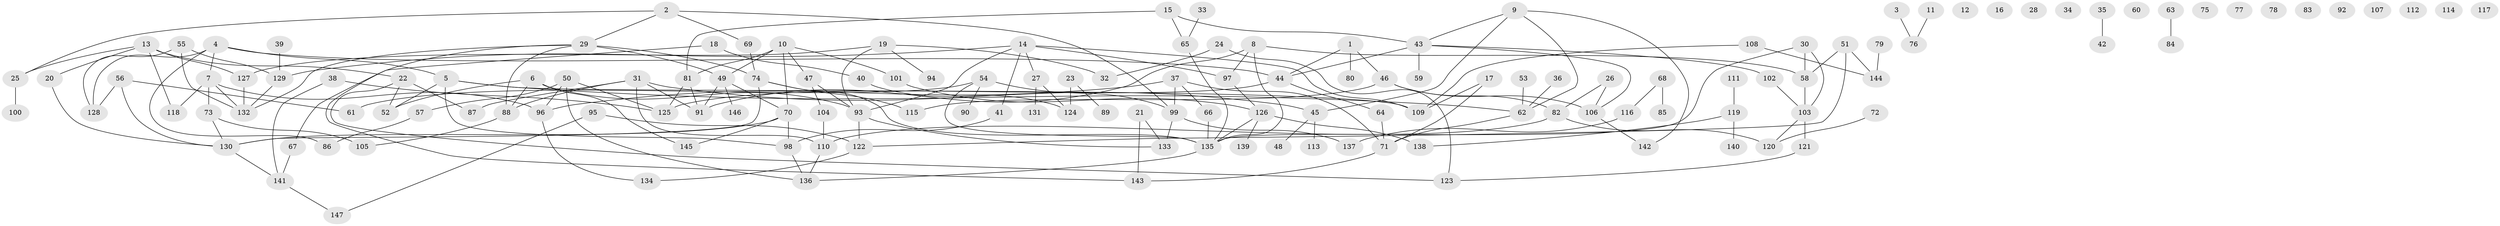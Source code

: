 // coarse degree distribution, {3: 0.16666666666666666, 7: 0.16666666666666666, 2: 0.19047619047619047, 6: 0.09523809523809523, 11: 0.023809523809523808, 4: 0.07142857142857142, 5: 0.14285714285714285, 1: 0.07142857142857142, 9: 0.047619047619047616, 8: 0.023809523809523808}
// Generated by graph-tools (version 1.1) at 2025/35/03/04/25 23:35:43]
// undirected, 147 vertices, 194 edges
graph export_dot {
  node [color=gray90,style=filled];
  1;
  2;
  3;
  4;
  5;
  6;
  7;
  8;
  9;
  10;
  11;
  12;
  13;
  14;
  15;
  16;
  17;
  18;
  19;
  20;
  21;
  22;
  23;
  24;
  25;
  26;
  27;
  28;
  29;
  30;
  31;
  32;
  33;
  34;
  35;
  36;
  37;
  38;
  39;
  40;
  41;
  42;
  43;
  44;
  45;
  46;
  47;
  48;
  49;
  50;
  51;
  52;
  53;
  54;
  55;
  56;
  57;
  58;
  59;
  60;
  61;
  62;
  63;
  64;
  65;
  66;
  67;
  68;
  69;
  70;
  71;
  72;
  73;
  74;
  75;
  76;
  77;
  78;
  79;
  80;
  81;
  82;
  83;
  84;
  85;
  86;
  87;
  88;
  89;
  90;
  91;
  92;
  93;
  94;
  95;
  96;
  97;
  98;
  99;
  100;
  101;
  102;
  103;
  104;
  105;
  106;
  107;
  108;
  109;
  110;
  111;
  112;
  113;
  114;
  115;
  116;
  117;
  118;
  119;
  120;
  121;
  122;
  123;
  124;
  125;
  126;
  127;
  128;
  129;
  130;
  131;
  132;
  133;
  134;
  135;
  136;
  137;
  138;
  139;
  140;
  141;
  142;
  143;
  144;
  145;
  146;
  147;
  1 -- 44;
  1 -- 46;
  1 -- 80;
  2 -- 25;
  2 -- 29;
  2 -- 69;
  2 -- 99;
  3 -- 76;
  4 -- 5;
  4 -- 7;
  4 -- 44;
  4 -- 86;
  4 -- 128;
  5 -- 52;
  5 -- 62;
  5 -- 98;
  5 -- 109;
  6 -- 52;
  6 -- 88;
  6 -- 93;
  6 -- 145;
  7 -- 73;
  7 -- 96;
  7 -- 118;
  7 -- 132;
  8 -- 58;
  8 -- 91;
  8 -- 97;
  8 -- 135;
  9 -- 43;
  9 -- 45;
  9 -- 62;
  9 -- 142;
  10 -- 47;
  10 -- 49;
  10 -- 70;
  10 -- 81;
  10 -- 101;
  11 -- 76;
  13 -- 20;
  13 -- 22;
  13 -- 25;
  13 -- 118;
  13 -- 127;
  14 -- 27;
  14 -- 41;
  14 -- 93;
  14 -- 97;
  14 -- 109;
  14 -- 129;
  15 -- 43;
  15 -- 65;
  15 -- 81;
  17 -- 71;
  17 -- 109;
  18 -- 40;
  18 -- 67;
  19 -- 32;
  19 -- 93;
  19 -- 94;
  19 -- 127;
  20 -- 130;
  21 -- 133;
  21 -- 143;
  22 -- 52;
  22 -- 87;
  22 -- 123;
  23 -- 89;
  23 -- 124;
  24 -- 32;
  24 -- 123;
  25 -- 100;
  26 -- 82;
  26 -- 106;
  27 -- 124;
  27 -- 131;
  29 -- 49;
  29 -- 74;
  29 -- 88;
  29 -- 132;
  29 -- 143;
  30 -- 58;
  30 -- 103;
  30 -- 135;
  31 -- 45;
  31 -- 87;
  31 -- 88;
  31 -- 91;
  31 -- 110;
  33 -- 65;
  35 -- 42;
  36 -- 62;
  37 -- 66;
  37 -- 71;
  37 -- 96;
  37 -- 99;
  38 -- 125;
  38 -- 141;
  39 -- 129;
  40 -- 124;
  41 -- 98;
  43 -- 44;
  43 -- 59;
  43 -- 102;
  43 -- 106;
  44 -- 64;
  44 -- 125;
  45 -- 48;
  45 -- 113;
  46 -- 82;
  46 -- 106;
  46 -- 115;
  47 -- 93;
  47 -- 104;
  49 -- 70;
  49 -- 91;
  49 -- 146;
  50 -- 57;
  50 -- 96;
  50 -- 125;
  50 -- 136;
  51 -- 58;
  51 -- 122;
  51 -- 144;
  53 -- 62;
  54 -- 61;
  54 -- 90;
  54 -- 99;
  54 -- 135;
  55 -- 128;
  55 -- 129;
  55 -- 132;
  56 -- 61;
  56 -- 128;
  56 -- 130;
  57 -- 86;
  58 -- 103;
  62 -- 71;
  63 -- 84;
  64 -- 71;
  65 -- 135;
  66 -- 135;
  67 -- 141;
  68 -- 85;
  68 -- 116;
  69 -- 74;
  70 -- 98;
  70 -- 130;
  70 -- 145;
  71 -- 143;
  72 -- 120;
  73 -- 105;
  73 -- 130;
  74 -- 115;
  74 -- 130;
  74 -- 135;
  79 -- 144;
  81 -- 91;
  81 -- 125;
  82 -- 110;
  82 -- 120;
  88 -- 105;
  93 -- 122;
  93 -- 133;
  95 -- 122;
  95 -- 147;
  96 -- 134;
  97 -- 126;
  98 -- 136;
  99 -- 133;
  99 -- 137;
  101 -- 126;
  102 -- 103;
  103 -- 120;
  103 -- 121;
  104 -- 110;
  106 -- 142;
  108 -- 109;
  108 -- 144;
  110 -- 136;
  111 -- 119;
  116 -- 137;
  119 -- 138;
  119 -- 140;
  121 -- 123;
  122 -- 134;
  126 -- 135;
  126 -- 138;
  126 -- 139;
  127 -- 132;
  129 -- 132;
  130 -- 141;
  135 -- 136;
  141 -- 147;
}
